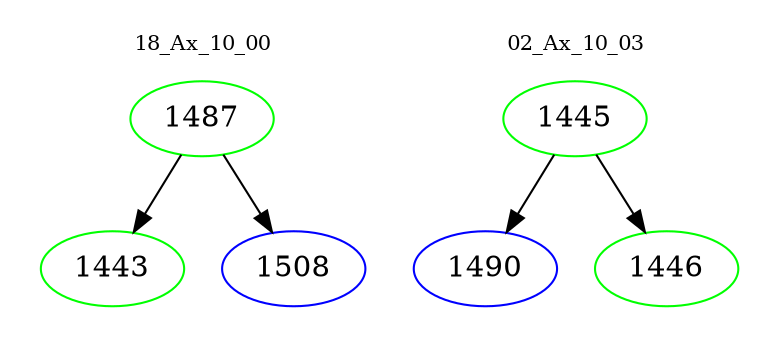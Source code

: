 digraph{
subgraph cluster_0 {
color = white
label = "18_Ax_10_00";
fontsize=10;
T0_1487 [label="1487", color="green"]
T0_1487 -> T0_1443 [color="black"]
T0_1443 [label="1443", color="green"]
T0_1487 -> T0_1508 [color="black"]
T0_1508 [label="1508", color="blue"]
}
subgraph cluster_1 {
color = white
label = "02_Ax_10_03";
fontsize=10;
T1_1445 [label="1445", color="green"]
T1_1445 -> T1_1490 [color="black"]
T1_1490 [label="1490", color="blue"]
T1_1445 -> T1_1446 [color="black"]
T1_1446 [label="1446", color="green"]
}
}

